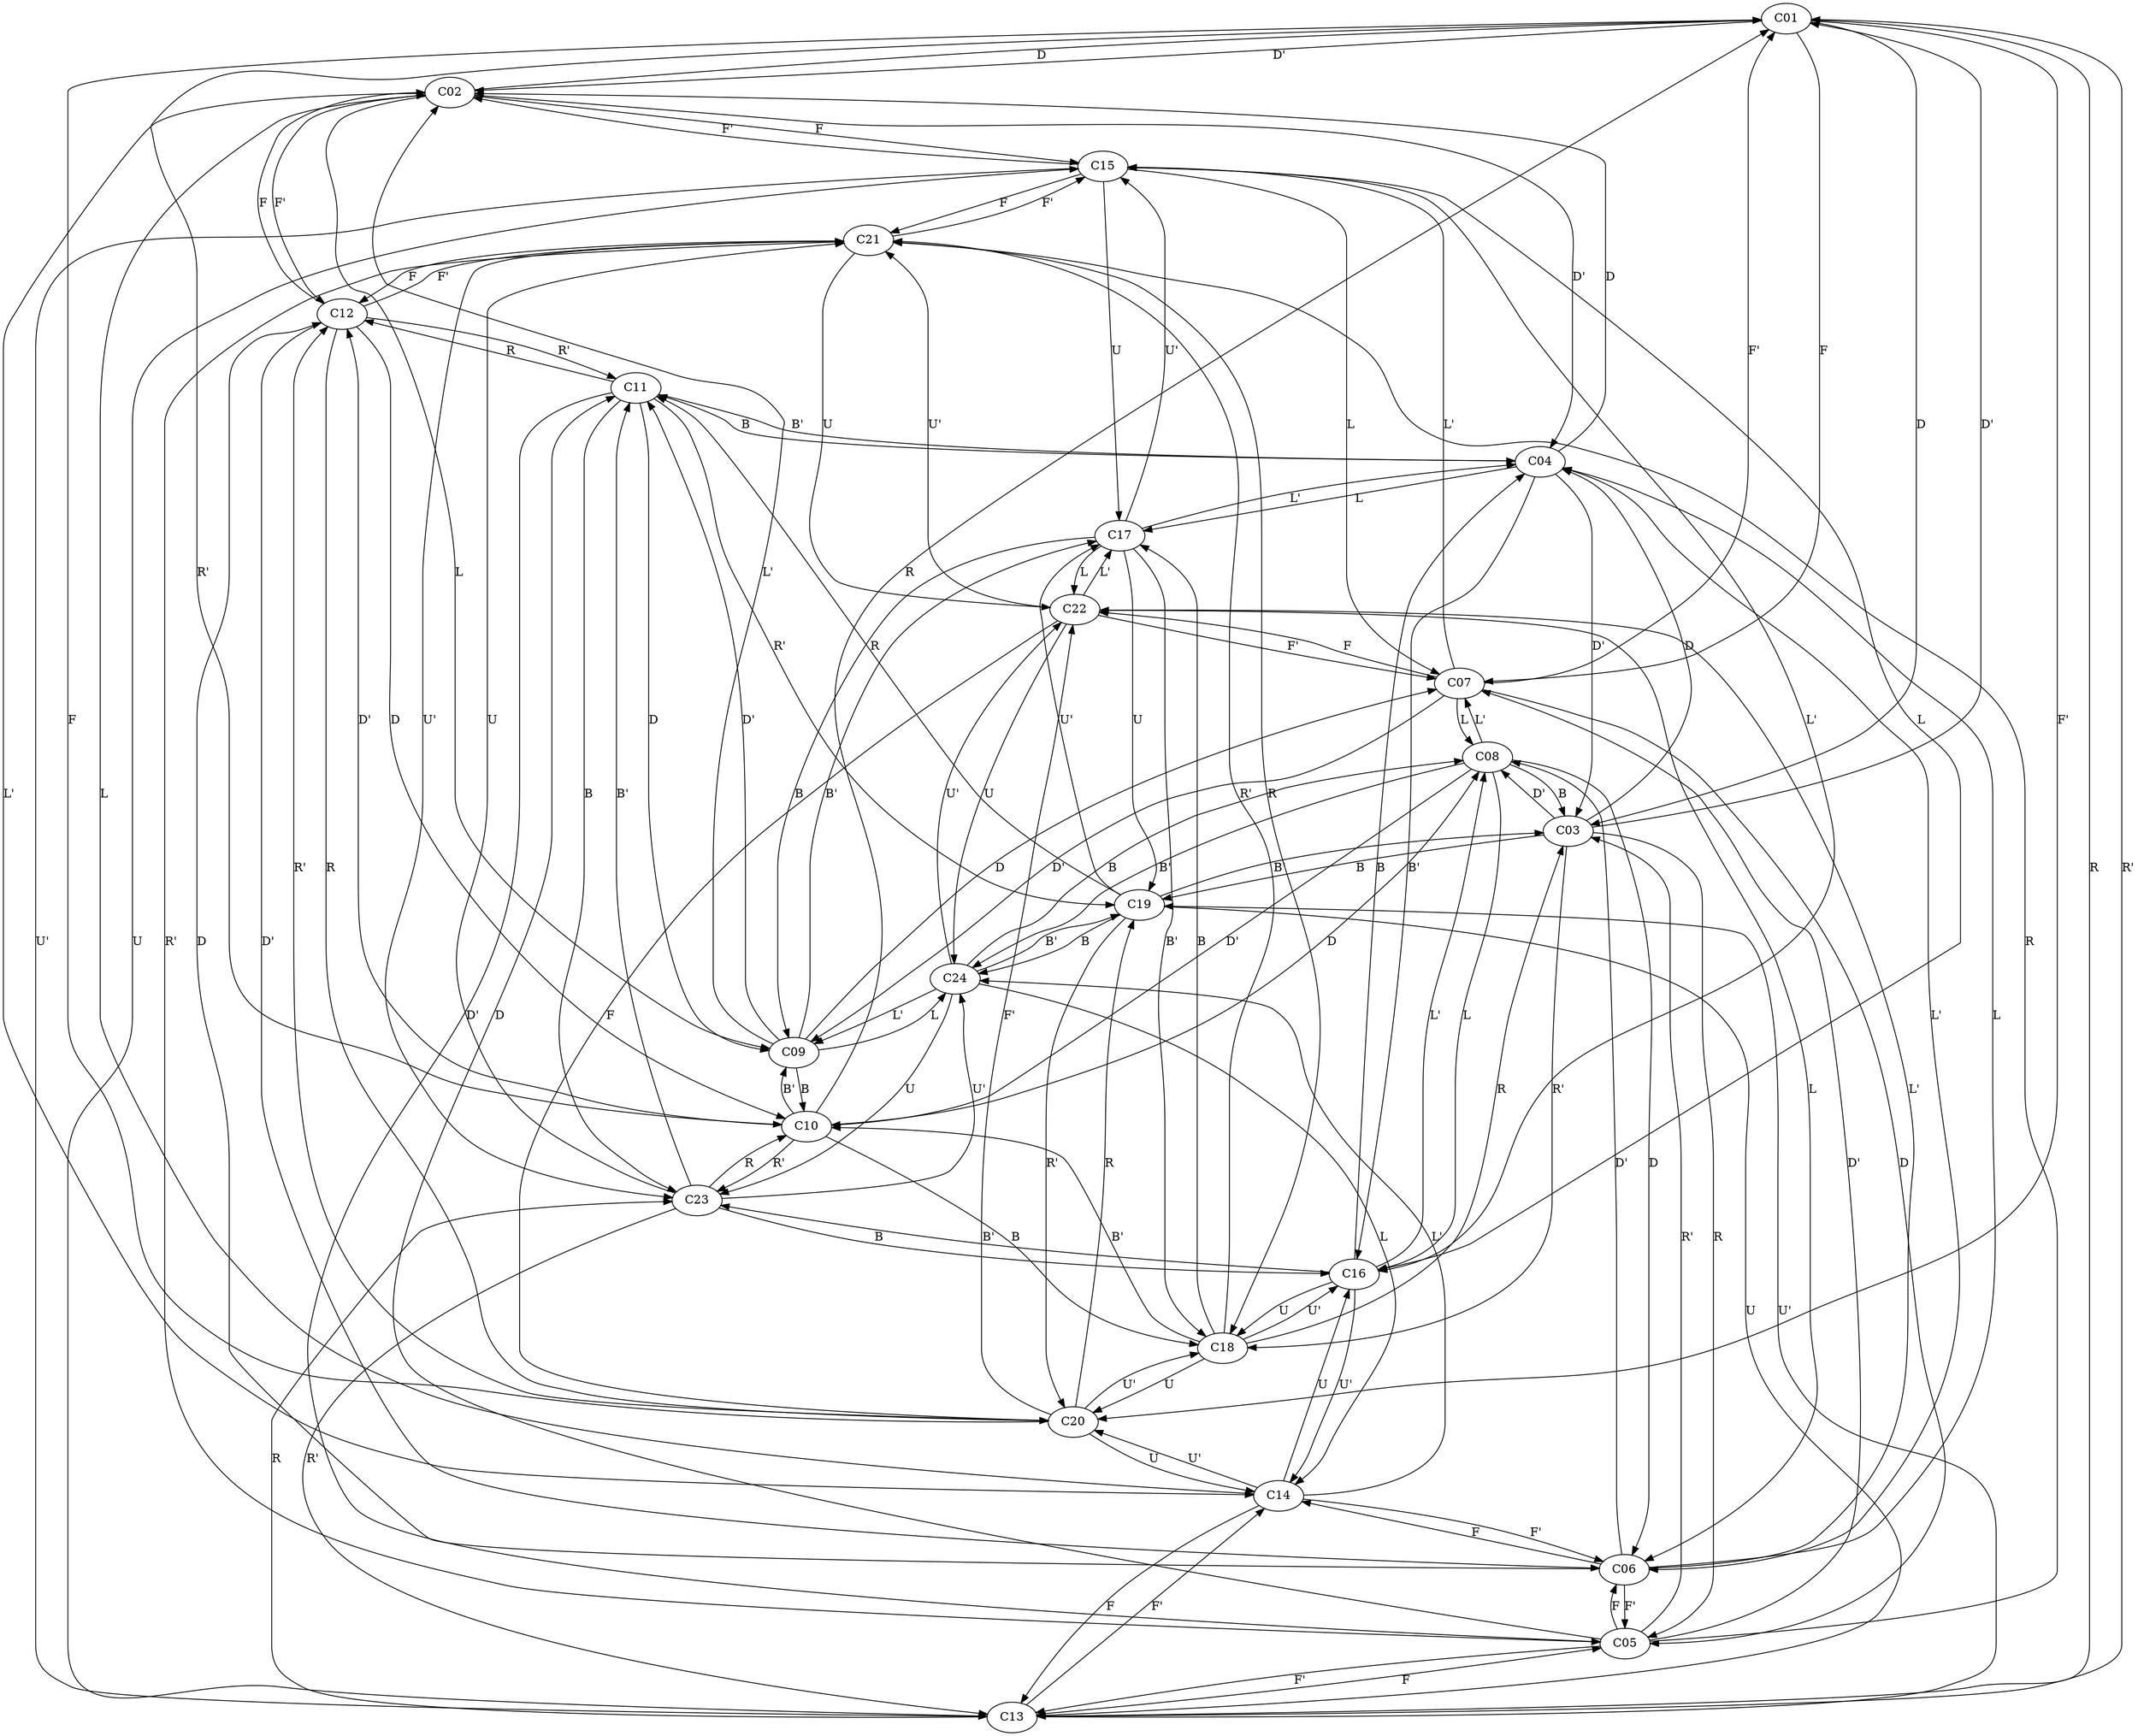 digraph finite_state_machine {
    C01 -> C02 [label="D'"];
    C01 -> C03 [label="D"];
    C01 -> C07 [label="F"];
    C01 -> C10 [label="R'"];
    C01 -> C13 [label="R"];
    C01 -> C20 [label="F'"];

    C02 -> C01 [label="D"];
    C02 -> C04 [label="D'"];
    C02 -> C09 [label="L"];
    C02 -> C12 [label="F'"];
    C02 -> C14 [label="L'"];
    C02 -> C15 [label="F"];

    C03 -> C01 [label="D'"];
    C03 -> C04 [label="D"];
    C03 -> C05 [label="R"];
    C03 -> C08 [label="D'"];
    C03 -> C18 [label="R'"];
    C03 -> C19 [label="B"];

    C04 -> C02 [label="D"];
    C04 -> C03 [label="D'"];
    C04 -> C06 [label="L'"];
    C04 -> C11 [label="B"];
    C04 -> C16 [label="B'"];
    C04 -> C17 [label="L"];

    C05 -> C03 [label="R'"];
    C05 -> C06 [label="F"];
    C05 -> C07 [label="D'"];
    C05 -> C11 [label="D"];
    C05 -> C13 [label="F'"];
    C05 -> C21 [label="R"];

    C06 -> C04 [label="L"];
    C06 -> C05 [label="F'"];
    C06 -> C08 [label="D'"];
    C06 -> C12 [label="D"];
    C06 -> C14 [label="F"];
    C06 -> C22 [label="L'"];

    C07 -> C01 [label="F'"];
    C07 -> C05 [label="D"];
    C07 -> C08 [label="L"];
    C07 -> C09 [label="D'"];
    C07 -> C15 [label="L'"];
    C07 -> C22 [label="F"];

    C08 -> C03 [label="B"];
    C08 -> C06 [label="D"];
    C08 -> C07 [label="L'"];
    C08 -> C10 [label="D'"];
    C08 -> C16 [label="L"];
    C08 -> C24 [label="B'"];

    C09 -> C02 [label="L'"];
    C09 -> C07 [label="D"];
    C09 -> C10 [label="B"];
    C09 -> C11 [label="D'"];
    C09 -> C17 [label="B'"];
    C09 -> C24 [label="L"];

    C10 -> C01 [label="R"];
    C10 -> C08 [label="D"];
    C10 -> C09 [label="B'"];
    C10 -> C12 [label="D'"];
    C10 -> C18 [label="B"];
    C10 -> C23 [label="R'"];

    C11 -> C04 [label="B'"];
    C11 -> C05 [label="D'"];
    C11 -> C09 [label="D"];
    C11 -> C12 [label="R"];
    C11 -> C19 [label="R'"];
    C11 -> C23 [label="B"];

    C12 -> C02 [label="F"];
    C12 -> C06 [label="D'"];
    C12 -> C10 [label="D"];
    C12 -> C11 [label="R'"];
    C12 -> C20 [label="R"];
    C12 -> C21 [label="F'"];

    C13 -> C01 [label="R'"];
    C13 -> C05 [label="F"];
    C13 -> C14 [label="F'"];
    C13 -> C15 [label="U"];
    C13 -> C19 [label="U'"];
    C13 -> C23 [label="R"];

    C14 -> C02 [label="L"];
    C14 -> C06 [label="F'"];
    C14 -> C13 [label="F"];
    C14 -> C16 [label="U"];
    C14 -> C20 [label="U'"];
    C14 -> C24 [label="L'"];

    C15 -> C02 [label="F'"];
    C15 -> C07 [label="L"];
    C15 -> C13 [label="U'"];
    C15 -> C16 [label="L'"];
    C15 -> C17 [label="U"];
    C15 -> C21 [label="F"];

    C16 -> C04 [label="B"];
    C16 -> C08 [label="L'"];
    C16 -> C14 [label="U'"];
    C16 -> C15 [label="L"];
    C16 -> C18 [label="U"];
    C16 -> C23 [label="B'"];

    C17 -> C04 [label="L'"];
    C17 -> C09 [label="B"];
    C17 -> C15 [label="U'"];
    C17 -> C18 [label="B'"];
    C17 -> C19 [label="U"];
    C17 -> C22 [label="L"];

    C18 -> C03 [label="R"];
    C18 -> C10 [label="B'"];
    C18 -> C16 [label="U'"];
    C18 -> C17 [label="B"];
    C18 -> C20 [label="U"];
    C18 -> C21 [label="R'"];

    C19 -> C03 [label="B'"];
    C19 -> C11 [label="R"];
    C19 -> C13 [label="U"];
    C19 -> C17 [label="U'"];
    C19 -> C20 [label="R'"];
    C19 -> C24 [label="B"];

    C20 -> C01 [label="F"];
    C20 -> C12 [label="R'"];
    C20 -> C14 [label="U"];
    C20 -> C18 [label="U'"];
    C20 -> C19 [label="R"];
    C20 -> C22 [label="F'"];

    C21 -> C05 [label="R'"];
    C21 -> C12 [label="F"];
    C21 -> C15 [label="F'"];
    C21 -> C18 [label="R"];
    C21 -> C22 [label="U"];
    C21 -> C23 [label="U'"];

    C22 -> C06 [label="L"];
    C22 -> C07 [label="F'"];
    C22 -> C17 [label="L'"];
    C22 -> C20 [label="F"];
    C22 -> C21 [label="U'"];
    C22 -> C24 [label="U"];

    C23 -> C10 [label="R"];
    C23 -> C11 [label="B'"];
    C23 -> C13 [label="R'"];
    C23 -> C16 [label="B"];
    C23 -> C21 [label="U"];
    C23 -> C24 [label="U'"];

    C24 -> C08 [label="B"];
    C24 -> C09 [label="L'"];
    C24 -> C14 [label="L"];
    C24 -> C19 [label="B'"];
    C24 -> C22 [label="U'"];
    C24 -> C23 [label="U"];
}
